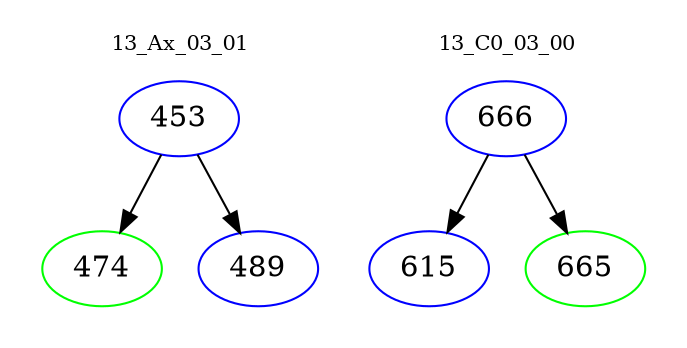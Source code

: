 digraph{
subgraph cluster_0 {
color = white
label = "13_Ax_03_01";
fontsize=10;
T0_453 [label="453", color="blue"]
T0_453 -> T0_474 [color="black"]
T0_474 [label="474", color="green"]
T0_453 -> T0_489 [color="black"]
T0_489 [label="489", color="blue"]
}
subgraph cluster_1 {
color = white
label = "13_C0_03_00";
fontsize=10;
T1_666 [label="666", color="blue"]
T1_666 -> T1_615 [color="black"]
T1_615 [label="615", color="blue"]
T1_666 -> T1_665 [color="black"]
T1_665 [label="665", color="green"]
}
}
